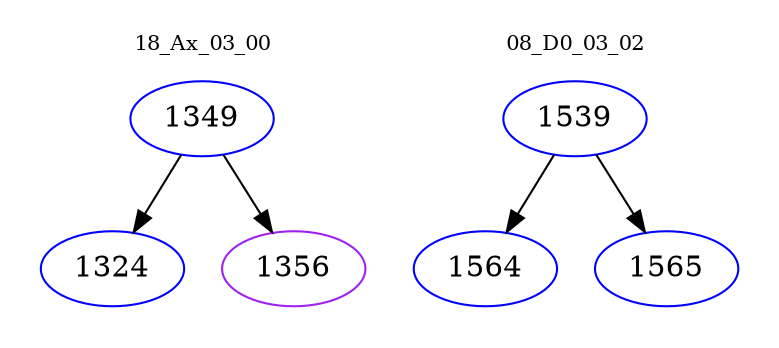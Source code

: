 digraph{
subgraph cluster_0 {
color = white
label = "18_Ax_03_00";
fontsize=10;
T0_1349 [label="1349", color="blue"]
T0_1349 -> T0_1324 [color="black"]
T0_1324 [label="1324", color="blue"]
T0_1349 -> T0_1356 [color="black"]
T0_1356 [label="1356", color="purple"]
}
subgraph cluster_1 {
color = white
label = "08_D0_03_02";
fontsize=10;
T1_1539 [label="1539", color="blue"]
T1_1539 -> T1_1564 [color="black"]
T1_1564 [label="1564", color="blue"]
T1_1539 -> T1_1565 [color="black"]
T1_1565 [label="1565", color="blue"]
}
}
